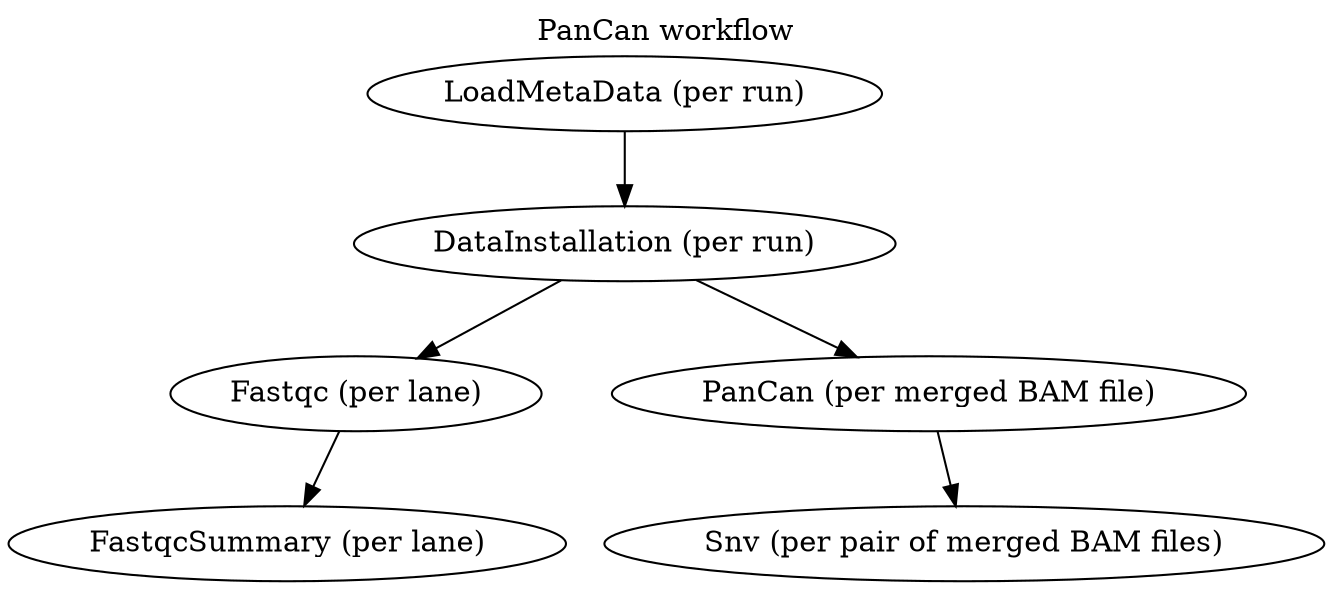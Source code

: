digraph workflows {
  labelloc="t";
  label="PanCan workflow";

  LoadMetaData [label="LoadMetaData (per run)"]
  DataInstallation [label="DataInstallation (per run)"];
  Fastqc [label="Fastqc (per lane)"];
  LoadMetaData -> DataInstallation -> Fastqc
  DataInstallation -> "PanCan (per merged BAM file)" -> "Snv (per pair of merged BAM files)"
  Fastqc -> "FastqcSummary (per lane)";
}
